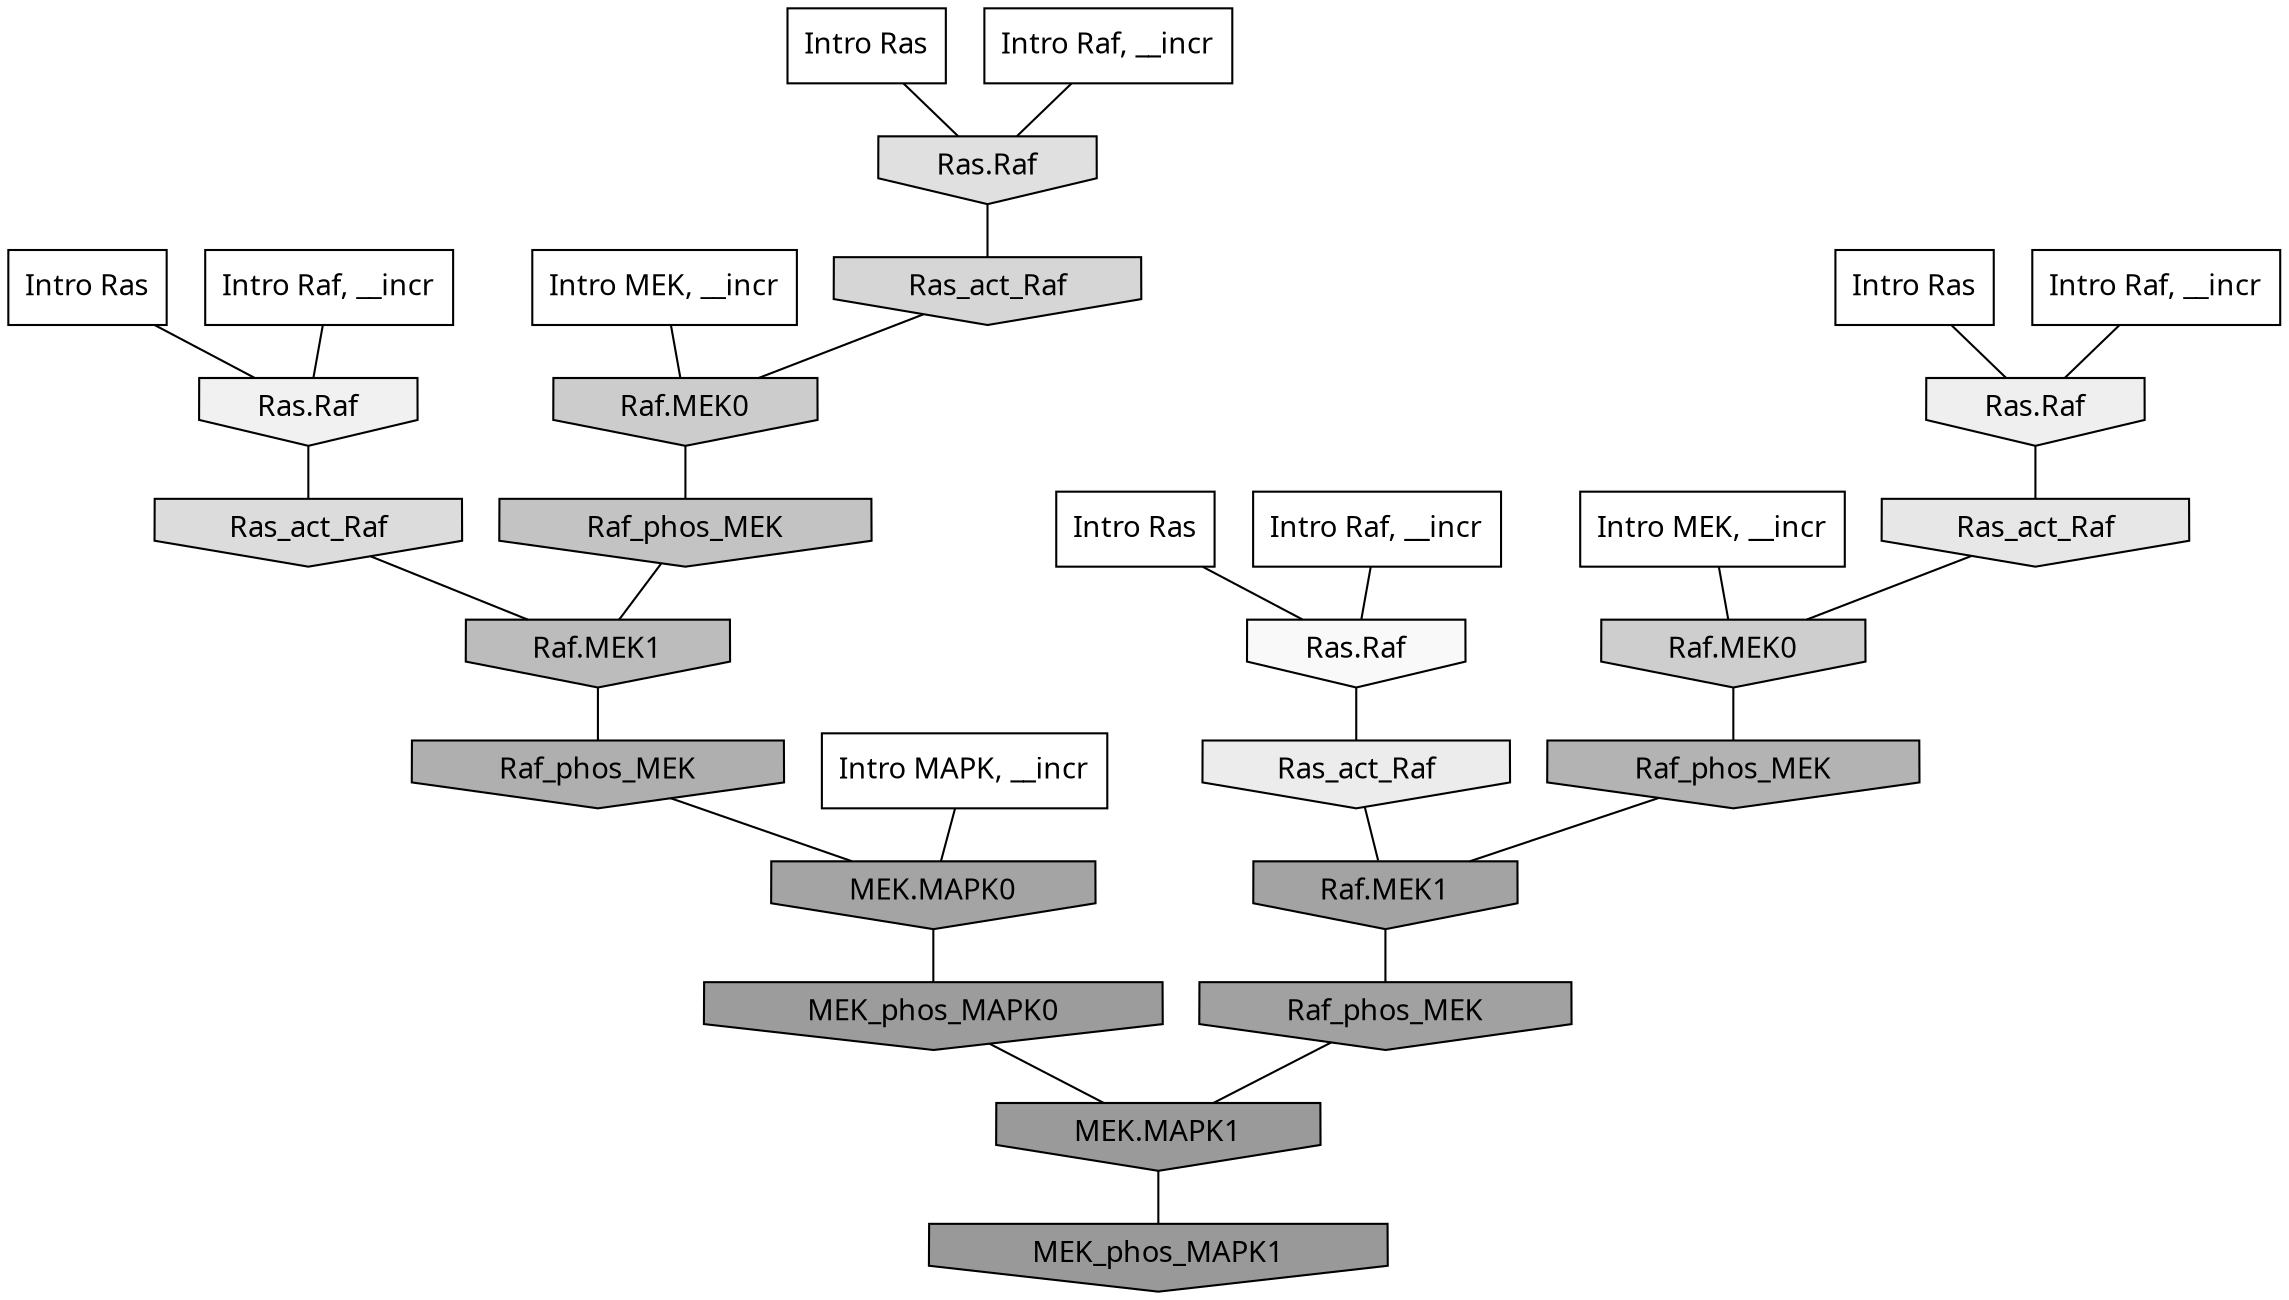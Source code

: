 digraph G{
  rankdir="TB";
  ranksep=0.30;
  node [fontname="CMU Serif"];
  edge [fontname="CMU Serif"];
  
  24 [label="Intro Ras", shape=rectangle, style=filled, fillcolor="0.000 0.000 1.000"]
  
  26 [label="Intro Ras", shape=rectangle, style=filled, fillcolor="0.000 0.000 1.000"]
  
  50 [label="Intro Ras", shape=rectangle, style=filled, fillcolor="0.000 0.000 1.000"]
  
  78 [label="Intro Ras", shape=rectangle, style=filled, fillcolor="0.000 0.000 1.000"]
  
  193 [label="Intro Raf, __incr", shape=rectangle, style=filled, fillcolor="0.000 0.000 1.000"]
  
  206 [label="Intro Raf, __incr", shape=rectangle, style=filled, fillcolor="0.000 0.000 1.000"]
  
  477 [label="Intro Raf, __incr", shape=rectangle, style=filled, fillcolor="0.000 0.000 1.000"]
  
  1052 [label="Intro Raf, __incr", shape=rectangle, style=filled, fillcolor="0.000 0.000 1.000"]
  
  1386 [label="Intro MEK, __incr", shape=rectangle, style=filled, fillcolor="0.000 0.000 1.000"]
  
  1891 [label="Intro MEK, __incr", shape=rectangle, style=filled, fillcolor="0.000 0.000 1.000"]
  
  2214 [label="Intro MAPK, __incr", shape=rectangle, style=filled, fillcolor="0.000 0.000 1.000"]
  
  3434 [label="Ras.Raf", shape=invhouse, style=filled, fillcolor="0.000 0.000 0.974"]
  
  3623 [label="Ras.Raf", shape=invhouse, style=filled, fillcolor="0.000 0.000 0.945"]
  
  3713 [label="Ras.Raf", shape=invhouse, style=filled, fillcolor="0.000 0.000 0.934"]
  
  3836 [label="Ras_act_Raf", shape=invhouse, style=filled, fillcolor="0.000 0.000 0.924"]
  
  4102 [label="Ras_act_Raf", shape=invhouse, style=filled, fillcolor="0.000 0.000 0.903"]
  
  4401 [label="Ras.Raf", shape=invhouse, style=filled, fillcolor="0.000 0.000 0.878"]
  
  4607 [label="Ras_act_Raf", shape=invhouse, style=filled, fillcolor="0.000 0.000 0.861"]
  
  4972 [label="Ras_act_Raf", shape=invhouse, style=filled, fillcolor="0.000 0.000 0.836"]
  
  5436 [label="Raf.MEK0", shape=invhouse, style=filled, fillcolor="0.000 0.000 0.805"]
  
  5511 [label="Raf.MEK0", shape=invhouse, style=filled, fillcolor="0.000 0.000 0.798"]
  
  6034 [label="Raf_phos_MEK", shape=invhouse, style=filled, fillcolor="0.000 0.000 0.764"]
  
  6584 [label="Raf.MEK1", shape=invhouse, style=filled, fillcolor="0.000 0.000 0.735"]
  
  7440 [label="Raf_phos_MEK", shape=invhouse, style=filled, fillcolor="0.000 0.000 0.700"]
  
  7831 [label="Raf_phos_MEK", shape=invhouse, style=filled, fillcolor="0.000 0.000 0.685"]
  
  9067 [label="MEK.MAPK0", shape=invhouse, style=filled, fillcolor="0.000 0.000 0.641"]
  
  9097 [label="Raf.MEK1", shape=invhouse, style=filled, fillcolor="0.000 0.000 0.640"]
  
  9395 [label="Raf_phos_MEK", shape=invhouse, style=filled, fillcolor="0.000 0.000 0.631"]
  
  10176 [label="MEK_phos_MAPK0", shape=invhouse, style=filled, fillcolor="0.000 0.000 0.611"]
  
  10466 [label="MEK.MAPK1", shape=invhouse, style=filled, fillcolor="0.000 0.000 0.605"]
  
  10630 [label="MEK_phos_MAPK1", shape=invhouse, style=filled, fillcolor="0.000 0.000 0.600"]
  
  
  10466 -> 10630 [dir=none, color="0.000 0.000 0.000"] 
  10176 -> 10466 [dir=none, color="0.000 0.000 0.000"] 
  9395 -> 10466 [dir=none, color="0.000 0.000 0.000"] 
  9097 -> 9395 [dir=none, color="0.000 0.000 0.000"] 
  9067 -> 10176 [dir=none, color="0.000 0.000 0.000"] 
  7831 -> 9067 [dir=none, color="0.000 0.000 0.000"] 
  7440 -> 9097 [dir=none, color="0.000 0.000 0.000"] 
  6584 -> 7831 [dir=none, color="0.000 0.000 0.000"] 
  6034 -> 6584 [dir=none, color="0.000 0.000 0.000"] 
  5511 -> 6034 [dir=none, color="0.000 0.000 0.000"] 
  5436 -> 7440 [dir=none, color="0.000 0.000 0.000"] 
  4972 -> 5511 [dir=none, color="0.000 0.000 0.000"] 
  4607 -> 6584 [dir=none, color="0.000 0.000 0.000"] 
  4401 -> 4972 [dir=none, color="0.000 0.000 0.000"] 
  4102 -> 5436 [dir=none, color="0.000 0.000 0.000"] 
  3836 -> 9097 [dir=none, color="0.000 0.000 0.000"] 
  3713 -> 4102 [dir=none, color="0.000 0.000 0.000"] 
  3623 -> 4607 [dir=none, color="0.000 0.000 0.000"] 
  3434 -> 3836 [dir=none, color="0.000 0.000 0.000"] 
  2214 -> 9067 [dir=none, color="0.000 0.000 0.000"] 
  1891 -> 5511 [dir=none, color="0.000 0.000 0.000"] 
  1386 -> 5436 [dir=none, color="0.000 0.000 0.000"] 
  1052 -> 3713 [dir=none, color="0.000 0.000 0.000"] 
  477 -> 4401 [dir=none, color="0.000 0.000 0.000"] 
  206 -> 3434 [dir=none, color="0.000 0.000 0.000"] 
  193 -> 3623 [dir=none, color="0.000 0.000 0.000"] 
  78 -> 3713 [dir=none, color="0.000 0.000 0.000"] 
  50 -> 4401 [dir=none, color="0.000 0.000 0.000"] 
  26 -> 3434 [dir=none, color="0.000 0.000 0.000"] 
  24 -> 3623 [dir=none, color="0.000 0.000 0.000"] 
  
  }
